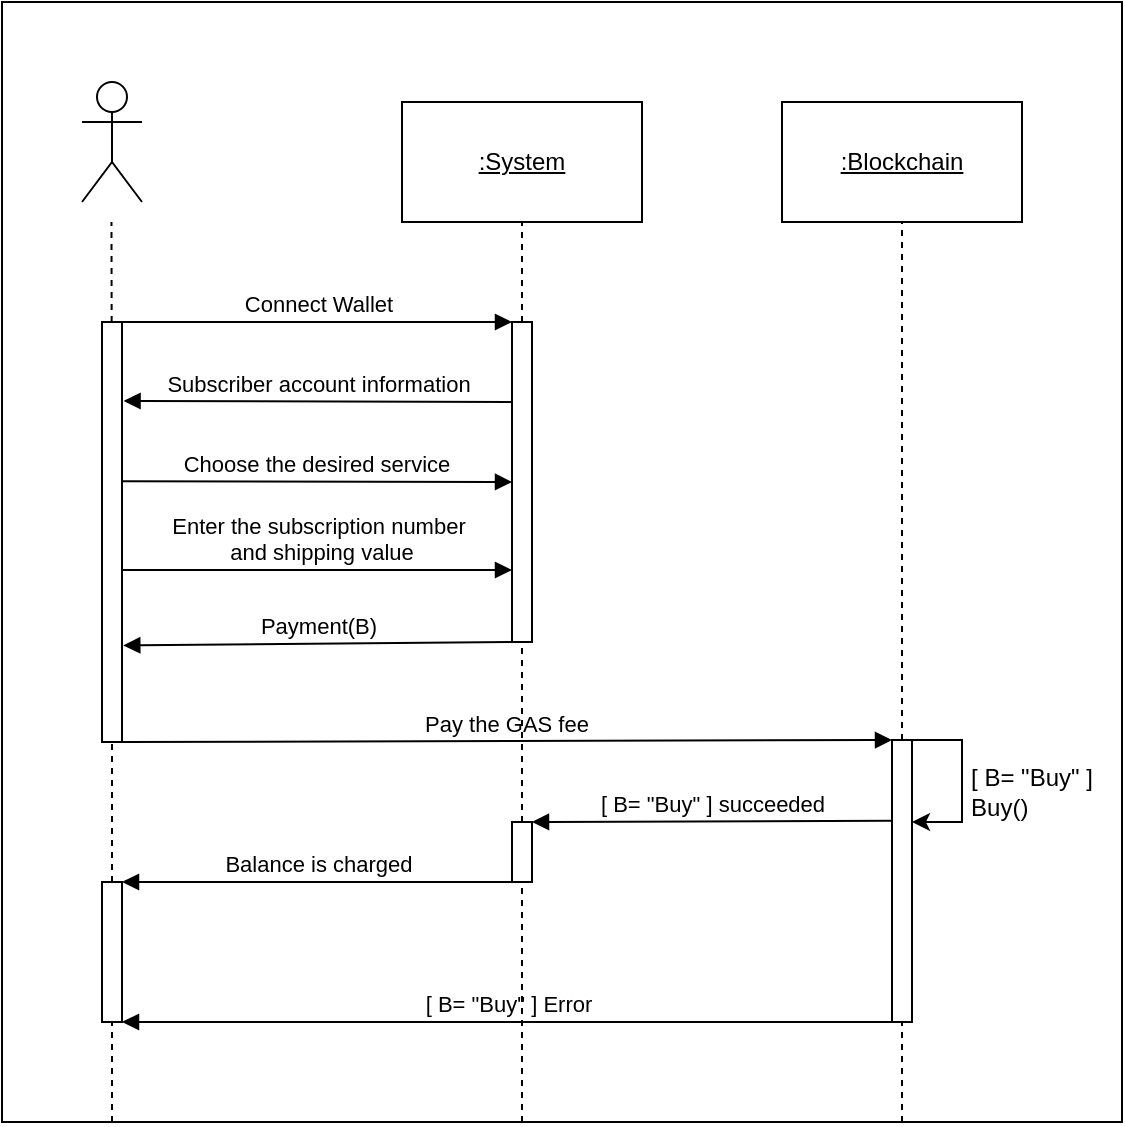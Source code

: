 <mxfile version="16.2.7" type="github">
  <diagram id="AR_MfOo3Hp1RGb-NP4cN" name="Page-1">
    <mxGraphModel dx="823" dy="512" grid="1" gridSize="10" guides="1" tooltips="1" connect="1" arrows="1" fold="1" page="1" pageScale="1" pageWidth="850" pageHeight="1100" math="0" shadow="0">
      <root>
        <mxCell id="0" />
        <mxCell id="1" parent="0" />
        <mxCell id="UZTgPrUg466q5XbxoCcg-52" value="" style="rounded=0;whiteSpace=wrap;html=1;" vertex="1" parent="1">
          <mxGeometry width="560" height="560" as="geometry" />
        </mxCell>
        <mxCell id="UZTgPrUg466q5XbxoCcg-53" value="" style="shape=umlActor;verticalLabelPosition=bottom;verticalAlign=top;html=1;outlineConnect=0;" vertex="1" parent="1">
          <mxGeometry x="40" y="40" width="30" height="60" as="geometry" />
        </mxCell>
        <mxCell id="UZTgPrUg466q5XbxoCcg-54" value="&lt;u&gt;:System&lt;/u&gt;" style="rounded=0;whiteSpace=wrap;html=1;" vertex="1" parent="1">
          <mxGeometry x="200" y="50" width="120" height="60" as="geometry" />
        </mxCell>
        <mxCell id="UZTgPrUg466q5XbxoCcg-55" value="&lt;u&gt;:Blockchain&lt;/u&gt;" style="rounded=0;whiteSpace=wrap;html=1;" vertex="1" parent="1">
          <mxGeometry x="390" y="50" width="120" height="60" as="geometry" />
        </mxCell>
        <mxCell id="UZTgPrUg466q5XbxoCcg-56" value="" style="endArrow=none;dashed=1;html=1;rounded=0;entryX=0.5;entryY=1;entryDx=0;entryDy=0;startArrow=none;" edge="1" parent="1" target="UZTgPrUg466q5XbxoCcg-54">
          <mxGeometry width="50" height="50" relative="1" as="geometry">
            <mxPoint x="260" y="160" as="sourcePoint" />
            <mxPoint x="500" y="200" as="targetPoint" />
          </mxGeometry>
        </mxCell>
        <mxCell id="UZTgPrUg466q5XbxoCcg-57" value="" style="endArrow=none;dashed=1;html=1;rounded=0;entryX=0.5;entryY=1;entryDx=0;entryDy=0;startArrow=none;" edge="1" parent="1" source="UZTgPrUg466q5XbxoCcg-75" target="UZTgPrUg466q5XbxoCcg-55">
          <mxGeometry width="50" height="50" relative="1" as="geometry">
            <mxPoint x="450" y="560" as="sourcePoint" />
            <mxPoint x="449.58" y="140" as="targetPoint" />
          </mxGeometry>
        </mxCell>
        <mxCell id="UZTgPrUg466q5XbxoCcg-58" value="" style="endArrow=none;dashed=1;html=1;rounded=0;entryX=0.5;entryY=1;entryDx=0;entryDy=0;startArrow=none;" edge="1" parent="1" source="UZTgPrUg466q5XbxoCcg-65">
          <mxGeometry width="50" height="50" relative="1" as="geometry">
            <mxPoint x="54.74" y="440" as="sourcePoint" />
            <mxPoint x="54.74" y="110" as="targetPoint" />
          </mxGeometry>
        </mxCell>
        <mxCell id="UZTgPrUg466q5XbxoCcg-59" value="Choose the desired service" style="html=1;verticalAlign=bottom;endArrow=block;rounded=0;exitX=0.957;exitY=0.379;exitDx=0;exitDy=0;exitPerimeter=0;entryX=0;entryY=0.5;entryDx=0;entryDy=0;" edge="1" parent="1" source="UZTgPrUg466q5XbxoCcg-65" target="UZTgPrUg466q5XbxoCcg-73">
          <mxGeometry width="80" relative="1" as="geometry">
            <mxPoint x="80" y="250" as="sourcePoint" />
            <mxPoint x="250" y="240" as="targetPoint" />
          </mxGeometry>
        </mxCell>
        <mxCell id="UZTgPrUg466q5XbxoCcg-60" value="Subscriber account information" style="html=1;verticalAlign=bottom;endArrow=block;rounded=0;exitX=0;exitY=1;exitDx=0;exitDy=0;entryX=1.079;entryY=0.188;entryDx=0;entryDy=0;entryPerimeter=0;" edge="1" parent="1" target="UZTgPrUg466q5XbxoCcg-65">
          <mxGeometry width="80" relative="1" as="geometry">
            <mxPoint x="255" y="200" as="sourcePoint" />
            <mxPoint x="70" y="200" as="targetPoint" />
          </mxGeometry>
        </mxCell>
        <mxCell id="UZTgPrUg466q5XbxoCcg-61" value="Enter the subscription number&lt;br&gt;&amp;nbsp;and shipping value" style="html=1;verticalAlign=bottom;endArrow=block;rounded=0;entryX=0;entryY=0.775;entryDx=0;entryDy=0;entryPerimeter=0;" edge="1" parent="1" target="UZTgPrUg466q5XbxoCcg-73">
          <mxGeometry width="80" relative="1" as="geometry">
            <mxPoint x="60" y="284" as="sourcePoint" />
            <mxPoint x="250.08" y="283.96" as="targetPoint" />
          </mxGeometry>
        </mxCell>
        <mxCell id="UZTgPrUg466q5XbxoCcg-62" value="Payment(B)" style="html=1;verticalAlign=bottom;endArrow=block;rounded=0;exitX=0;exitY=1;exitDx=0;exitDy=0;entryX=1.064;entryY=0.77;entryDx=0;entryDy=0;entryPerimeter=0;" edge="1" parent="1" source="UZTgPrUg466q5XbxoCcg-73" target="UZTgPrUg466q5XbxoCcg-65">
          <mxGeometry width="80" relative="1" as="geometry">
            <mxPoint x="250.0" y="320.0" as="sourcePoint" />
            <mxPoint x="80" y="320" as="targetPoint" />
          </mxGeometry>
        </mxCell>
        <mxCell id="UZTgPrUg466q5XbxoCcg-63" value="Pay the GAS fee" style="html=1;verticalAlign=bottom;endArrow=block;rounded=0;exitX=1;exitY=1;exitDx=0;exitDy=0;entryX=0;entryY=0;entryDx=0;entryDy=0;" edge="1" parent="1" source="UZTgPrUg466q5XbxoCcg-65" target="UZTgPrUg466q5XbxoCcg-75">
          <mxGeometry width="80" relative="1" as="geometry">
            <mxPoint x="60.0" y="360.5" as="sourcePoint" />
            <mxPoint x="420" y="360" as="targetPoint" />
          </mxGeometry>
        </mxCell>
        <mxCell id="UZTgPrUg466q5XbxoCcg-64" value="Connect Wallet" style="html=1;verticalAlign=bottom;endArrow=block;rounded=0;entryX=0;entryY=0;entryDx=0;entryDy=0;" edge="1" parent="1">
          <mxGeometry width="80" relative="1" as="geometry">
            <mxPoint x="60" y="160" as="sourcePoint" />
            <mxPoint x="255" y="160" as="targetPoint" />
          </mxGeometry>
        </mxCell>
        <mxCell id="UZTgPrUg466q5XbxoCcg-65" value="" style="rounded=0;whiteSpace=wrap;html=1;" vertex="1" parent="1">
          <mxGeometry x="50" y="160" width="10" height="210" as="geometry" />
        </mxCell>
        <mxCell id="UZTgPrUg466q5XbxoCcg-66" value="" style="endArrow=none;dashed=1;html=1;rounded=0;entryX=0.5;entryY=1;entryDx=0;entryDy=0;startArrow=none;" edge="1" parent="1" source="UZTgPrUg466q5XbxoCcg-78" target="UZTgPrUg466q5XbxoCcg-65">
          <mxGeometry width="50" height="50" relative="1" as="geometry">
            <mxPoint x="55" y="560" as="sourcePoint" />
            <mxPoint x="54.74" y="110" as="targetPoint" />
          </mxGeometry>
        </mxCell>
        <mxCell id="UZTgPrUg466q5XbxoCcg-67" value="" style="endArrow=classic;html=1;rounded=0;exitX=1;exitY=0;exitDx=0;exitDy=0;" edge="1" parent="1" source="UZTgPrUg466q5XbxoCcg-75">
          <mxGeometry width="50" height="50" relative="1" as="geometry">
            <mxPoint x="455.73" y="378.6" as="sourcePoint" />
            <mxPoint x="455.0" y="410" as="targetPoint" />
            <Array as="points">
              <mxPoint x="480" y="369" />
              <mxPoint x="480" y="410" />
            </Array>
          </mxGeometry>
        </mxCell>
        <mxCell id="UZTgPrUg466q5XbxoCcg-68" value="[ B= &quot;Buy&quot; ]&lt;br&gt;&lt;div style=&quot;text-align: left&quot;&gt;&lt;span&gt;Buy()&lt;/span&gt;&lt;/div&gt;" style="text;html=1;strokeColor=none;fillColor=none;align=center;verticalAlign=middle;whiteSpace=wrap;rounded=0;" vertex="1" parent="1">
          <mxGeometry x="480" y="380" width="70" height="30" as="geometry" />
        </mxCell>
        <mxCell id="UZTgPrUg466q5XbxoCcg-69" value="[ B= &quot;Buy&quot; ]&amp;nbsp;succeeded" style="html=1;verticalAlign=bottom;endArrow=block;rounded=0;exitX=-0.004;exitY=0.286;exitDx=0;exitDy=0;entryX=1;entryY=0;entryDx=0;entryDy=0;exitPerimeter=0;" edge="1" parent="1" source="UZTgPrUg466q5XbxoCcg-75" target="UZTgPrUg466q5XbxoCcg-77">
          <mxGeometry width="80" relative="1" as="geometry">
            <mxPoint x="420" y="420" as="sourcePoint" />
            <mxPoint x="270" y="409" as="targetPoint" />
          </mxGeometry>
        </mxCell>
        <mxCell id="UZTgPrUg466q5XbxoCcg-70" value="Balance is charged" style="html=1;verticalAlign=bottom;endArrow=block;rounded=0;entryX=1;entryY=0;entryDx=0;entryDy=0;exitX=0;exitY=1;exitDx=0;exitDy=0;" edge="1" parent="1" source="UZTgPrUg466q5XbxoCcg-77" target="UZTgPrUg466q5XbxoCcg-78">
          <mxGeometry width="80" relative="1" as="geometry">
            <mxPoint x="250" y="440" as="sourcePoint" />
            <mxPoint x="80" y="444" as="targetPoint" />
          </mxGeometry>
        </mxCell>
        <mxCell id="UZTgPrUg466q5XbxoCcg-71" value="[ B= &quot;Buy&quot; ]&amp;nbsp;Error" style="html=1;verticalAlign=bottom;endArrow=block;rounded=0;exitX=0;exitY=1;exitDx=0;exitDy=0;entryX=1;entryY=1;entryDx=0;entryDy=0;" edge="1" parent="1" source="UZTgPrUg466q5XbxoCcg-75" target="UZTgPrUg466q5XbxoCcg-78">
          <mxGeometry width="80" relative="1" as="geometry">
            <mxPoint x="420" y="510" as="sourcePoint" />
            <mxPoint x="80" y="510" as="targetPoint" />
          </mxGeometry>
        </mxCell>
        <mxCell id="UZTgPrUg466q5XbxoCcg-72" value="" style="endArrow=none;dashed=1;html=1;rounded=0;entryX=0.5;entryY=1;entryDx=0;entryDy=0;startArrow=none;" edge="1" parent="1" source="UZTgPrUg466q5XbxoCcg-73">
          <mxGeometry width="50" height="50" relative="1" as="geometry">
            <mxPoint x="260" y="420" as="sourcePoint" />
            <mxPoint x="260" y="200" as="targetPoint" />
          </mxGeometry>
        </mxCell>
        <mxCell id="UZTgPrUg466q5XbxoCcg-73" value="" style="rounded=0;whiteSpace=wrap;html=1;" vertex="1" parent="1">
          <mxGeometry x="255" y="160" width="10" height="160" as="geometry" />
        </mxCell>
        <mxCell id="UZTgPrUg466q5XbxoCcg-74" value="" style="endArrow=none;dashed=1;html=1;rounded=0;entryX=0.5;entryY=1;entryDx=0;entryDy=0;startArrow=none;" edge="1" parent="1" target="UZTgPrUg466q5XbxoCcg-73">
          <mxGeometry width="50" height="50" relative="1" as="geometry">
            <mxPoint x="260" y="560" as="sourcePoint" />
            <mxPoint x="260" y="220" as="targetPoint" />
          </mxGeometry>
        </mxCell>
        <mxCell id="UZTgPrUg466q5XbxoCcg-75" value="" style="rounded=0;whiteSpace=wrap;html=1;" vertex="1" parent="1">
          <mxGeometry x="445" y="369" width="10" height="141" as="geometry" />
        </mxCell>
        <mxCell id="UZTgPrUg466q5XbxoCcg-76" value="" style="endArrow=none;dashed=1;html=1;rounded=0;entryX=0.5;entryY=1;entryDx=0;entryDy=0;startArrow=none;" edge="1" parent="1" target="UZTgPrUg466q5XbxoCcg-75">
          <mxGeometry width="50" height="50" relative="1" as="geometry">
            <mxPoint x="450.0" y="560" as="sourcePoint" />
            <mxPoint x="450" y="110" as="targetPoint" />
          </mxGeometry>
        </mxCell>
        <mxCell id="UZTgPrUg466q5XbxoCcg-77" value="" style="rounded=0;whiteSpace=wrap;html=1;" vertex="1" parent="1">
          <mxGeometry x="255" y="410" width="10" height="30" as="geometry" />
        </mxCell>
        <mxCell id="UZTgPrUg466q5XbxoCcg-78" value="" style="rounded=0;whiteSpace=wrap;html=1;" vertex="1" parent="1">
          <mxGeometry x="50" y="440" width="10" height="70" as="geometry" />
        </mxCell>
        <mxCell id="UZTgPrUg466q5XbxoCcg-79" value="" style="endArrow=none;dashed=1;html=1;rounded=0;entryX=0.5;entryY=1;entryDx=0;entryDy=0;" edge="1" parent="1" target="UZTgPrUg466q5XbxoCcg-78">
          <mxGeometry width="50" height="50" relative="1" as="geometry">
            <mxPoint x="55" y="560" as="sourcePoint" />
            <mxPoint x="55" y="370.0" as="targetPoint" />
          </mxGeometry>
        </mxCell>
      </root>
    </mxGraphModel>
  </diagram>
</mxfile>
